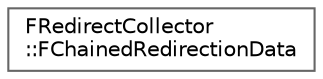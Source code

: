 digraph "Graphical Class Hierarchy"
{
 // INTERACTIVE_SVG=YES
 // LATEX_PDF_SIZE
  bgcolor="transparent";
  edge [fontname=Helvetica,fontsize=10,labelfontname=Helvetica,labelfontsize=10];
  node [fontname=Helvetica,fontsize=10,shape=box,height=0.2,width=0.4];
  rankdir="LR";
  Node0 [id="Node000000",label="FRedirectCollector\l::FChainedRedirectionData",height=0.2,width=0.4,color="grey40", fillcolor="white", style="filled",URL="$da/d76/structFRedirectCollector_1_1FChainedRedirectionData.html",tooltip="Structure to hold the target data for a redirect when the chained final target != the input first tar..."];
}

